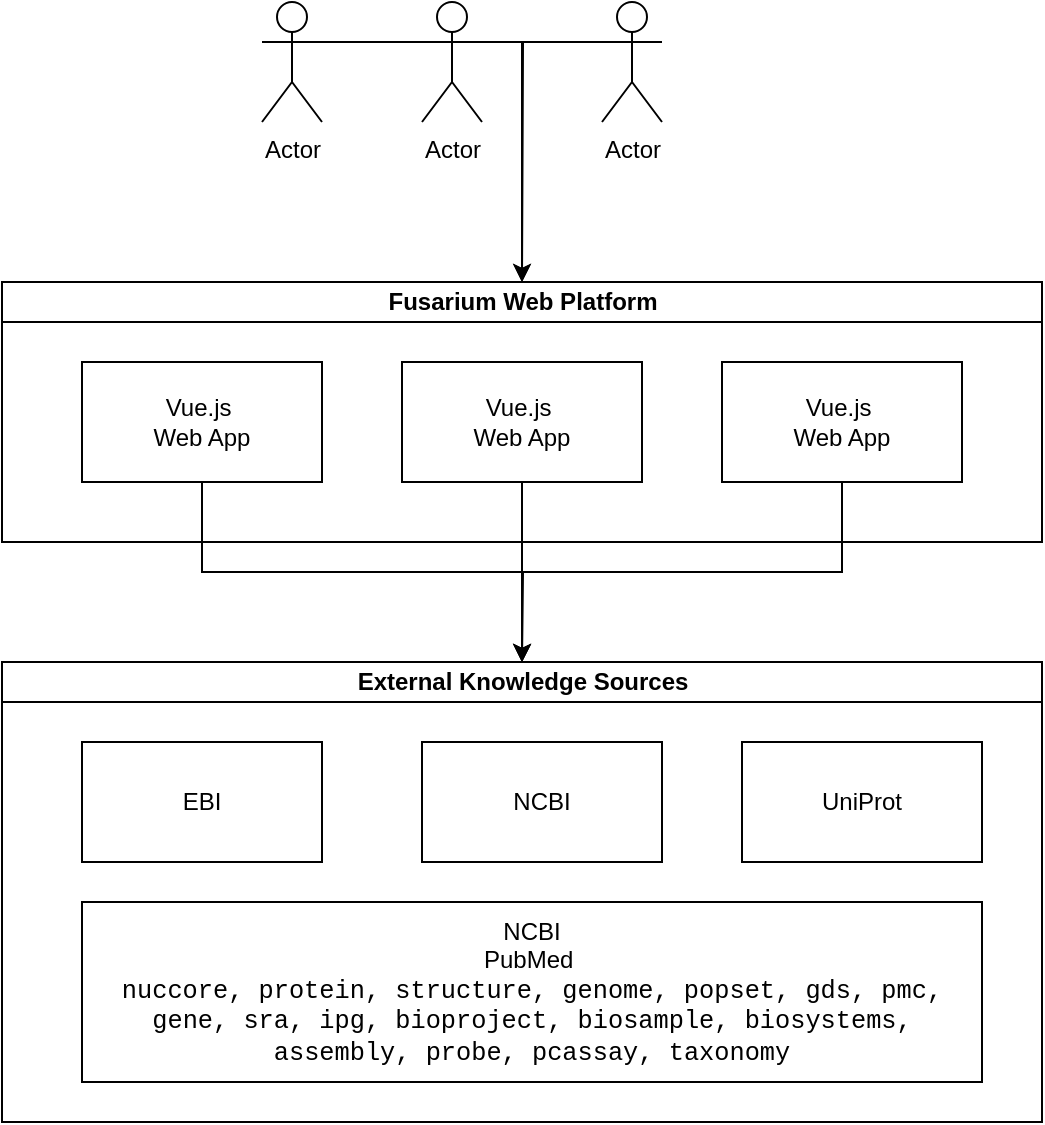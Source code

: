 <mxfile version="12.9.7" type="github"><diagram id="prtHgNgQTEPvFCAcTncT" name="Page-1"><mxGraphModel dx="1422" dy="762" grid="1" gridSize="10" guides="1" tooltips="1" connect="1" arrows="1" fold="1" page="1" pageScale="1" pageWidth="827" pageHeight="1169" math="0" shadow="0"><root><mxCell id="0"/><mxCell id="1" parent="0"/><mxCell id="dNxyNK7c78bLwvsdeMH5-11" value="Fusarium Web Platform" style="swimlane;html=1;startSize=20;horizontal=1;containerType=tree;glass=0;" parent="1" vertex="1"><mxGeometry x="110" y="230" width="520" height="130" as="geometry"/></mxCell><mxCell id="yfMwdla4Y7UxzWGUS20q-1" value="Vue.js&amp;nbsp;&lt;br&gt;Web App" style="rounded=0;whiteSpace=wrap;html=1;" vertex="1" parent="dNxyNK7c78bLwvsdeMH5-11"><mxGeometry x="40" y="40" width="120" height="60" as="geometry"/></mxCell><mxCell id="yfMwdla4Y7UxzWGUS20q-2" value="Vue.js&amp;nbsp;&lt;br&gt;Web App" style="rounded=0;whiteSpace=wrap;html=1;" vertex="1" parent="dNxyNK7c78bLwvsdeMH5-11"><mxGeometry x="200" y="40" width="120" height="60" as="geometry"/></mxCell><mxCell id="yfMwdla4Y7UxzWGUS20q-3" value="Vue.js&amp;nbsp;&lt;br&gt;Web App" style="rounded=0;whiteSpace=wrap;html=1;" vertex="1" parent="dNxyNK7c78bLwvsdeMH5-11"><mxGeometry x="360" y="40" width="120" height="60" as="geometry"/></mxCell><mxCell id="yfMwdla4Y7UxzWGUS20q-13" style="edgeStyle=orthogonalEdgeStyle;rounded=0;orthogonalLoop=1;jettySize=auto;html=1;exitX=1;exitY=0.333;exitDx=0;exitDy=0;exitPerimeter=0;" edge="1" parent="1" source="yfMwdla4Y7UxzWGUS20q-8" target="dNxyNK7c78bLwvsdeMH5-11"><mxGeometry relative="1" as="geometry"/></mxCell><mxCell id="yfMwdla4Y7UxzWGUS20q-8" value="Actor" style="shape=umlActor;verticalLabelPosition=bottom;labelBackgroundColor=#ffffff;verticalAlign=top;html=1;outlineConnect=0;" vertex="1" parent="1"><mxGeometry x="240" y="90" width="30" height="60" as="geometry"/></mxCell><mxCell id="yfMwdla4Y7UxzWGUS20q-9" value="Actor" style="shape=umlActor;verticalLabelPosition=bottom;labelBackgroundColor=#ffffff;verticalAlign=top;html=1;outlineConnect=0;" vertex="1" parent="1"><mxGeometry x="320" y="90" width="30" height="60" as="geometry"/></mxCell><mxCell id="yfMwdla4Y7UxzWGUS20q-14" style="edgeStyle=orthogonalEdgeStyle;rounded=0;orthogonalLoop=1;jettySize=auto;html=1;exitX=0;exitY=0.333;exitDx=0;exitDy=0;exitPerimeter=0;" edge="1" parent="1" source="yfMwdla4Y7UxzWGUS20q-10"><mxGeometry relative="1" as="geometry"><mxPoint x="370" y="230" as="targetPoint"/></mxGeometry></mxCell><mxCell id="yfMwdla4Y7UxzWGUS20q-10" value="Actor" style="shape=umlActor;verticalLabelPosition=bottom;labelBackgroundColor=#ffffff;verticalAlign=top;html=1;outlineConnect=0;" vertex="1" parent="1"><mxGeometry x="410" y="90" width="30" height="60" as="geometry"/></mxCell><mxCell id="yfMwdla4Y7UxzWGUS20q-16" value="External Knowledge Sources" style="swimlane;html=1;startSize=20;horizontal=1;containerType=tree;glass=0;" vertex="1" parent="1"><mxGeometry x="110" y="420" width="520" height="230" as="geometry"/></mxCell><mxCell id="yfMwdla4Y7UxzWGUS20q-17" value="EBI" style="rounded=0;whiteSpace=wrap;html=1;" vertex="1" parent="yfMwdla4Y7UxzWGUS20q-16"><mxGeometry x="40" y="40" width="120" height="60" as="geometry"/></mxCell><mxCell id="yfMwdla4Y7UxzWGUS20q-18" value="NCBI" style="rounded=0;whiteSpace=wrap;html=1;" vertex="1" parent="yfMwdla4Y7UxzWGUS20q-16"><mxGeometry x="210" y="40" width="120" height="60" as="geometry"/></mxCell><mxCell id="yfMwdla4Y7UxzWGUS20q-19" value="UniProt" style="rounded=0;whiteSpace=wrap;html=1;" vertex="1" parent="yfMwdla4Y7UxzWGUS20q-16"><mxGeometry x="370" y="40" width="120" height="60" as="geometry"/></mxCell><mxCell id="yfMwdla4Y7UxzWGUS20q-20" value="NCBI&lt;br&gt;PubMed&amp;nbsp;&lt;br&gt;&lt;font face=&quot;courier new&quot;&gt;&lt;span style=&quot;font-size: 12.667px ; white-space: pre-wrap&quot;&gt;nuccore, protein, structure, genome, popset, gds, pmc, gene, sra, ipg, bioproject, biosample, biosystems, assembly, probe, pcassay, taxonomy&lt;/span&gt;&lt;/font&gt;" style="rounded=0;whiteSpace=wrap;html=1;" vertex="1" parent="yfMwdla4Y7UxzWGUS20q-16"><mxGeometry x="40" y="120" width="450" height="90" as="geometry"/></mxCell><mxCell id="yfMwdla4Y7UxzWGUS20q-21" style="edgeStyle=orthogonalEdgeStyle;rounded=0;orthogonalLoop=1;jettySize=auto;html=1;exitX=0.5;exitY=1;exitDx=0;exitDy=0;" edge="1" parent="1" source="yfMwdla4Y7UxzWGUS20q-1" target="yfMwdla4Y7UxzWGUS20q-16"><mxGeometry relative="1" as="geometry"/></mxCell><mxCell id="yfMwdla4Y7UxzWGUS20q-22" style="edgeStyle=orthogonalEdgeStyle;rounded=0;orthogonalLoop=1;jettySize=auto;html=1;exitX=0.5;exitY=1;exitDx=0;exitDy=0;" edge="1" parent="1" source="yfMwdla4Y7UxzWGUS20q-2"><mxGeometry relative="1" as="geometry"><mxPoint x="370" y="420" as="targetPoint"/></mxGeometry></mxCell><mxCell id="yfMwdla4Y7UxzWGUS20q-23" style="edgeStyle=orthogonalEdgeStyle;rounded=0;orthogonalLoop=1;jettySize=auto;html=1;exitX=0.5;exitY=1;exitDx=0;exitDy=0;" edge="1" parent="1" source="yfMwdla4Y7UxzWGUS20q-3"><mxGeometry relative="1" as="geometry"><mxPoint x="370" y="420" as="targetPoint"/></mxGeometry></mxCell></root></mxGraphModel></diagram></mxfile>